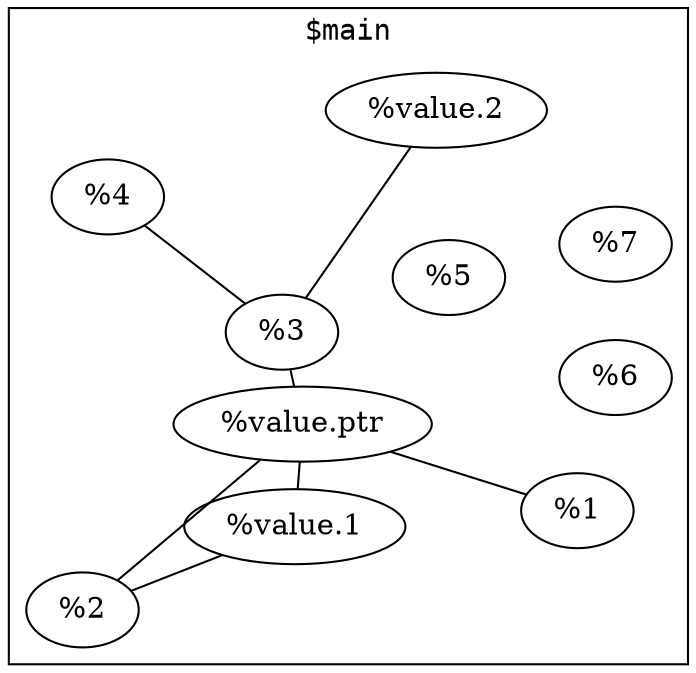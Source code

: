 graph {
   fontname=monospace
   layout=fdp

   subgraph cluster_0 {
      label="$main"
      "$main%value.ptr" [label="%value.ptr"]
      "$main%value.ptr" -- "$main%1"
      "$main%value.ptr" -- "$main%value.1"
      "$main%value.ptr" -- "$main%2"
      "$main%value.ptr" -- "$main%3"
      "$main%1" [label="%1"]
      "$main%value.1" [label="%value.1"]
      "$main%value.1" -- "$main%2"
      "$main%2" [label="%2"]
      "$main%3" [label="%3"]
      "$main%3" -- "$main%value.2"
      "$main%3" -- "$main%4"
      "$main%value.2" [label="%value.2"]
      "$main%4" [label="%4"]
      "$main%5" [label="%5"]
      "$main%6" [label="%6"]
      "$main%7" [label="%7"]
   }
}
